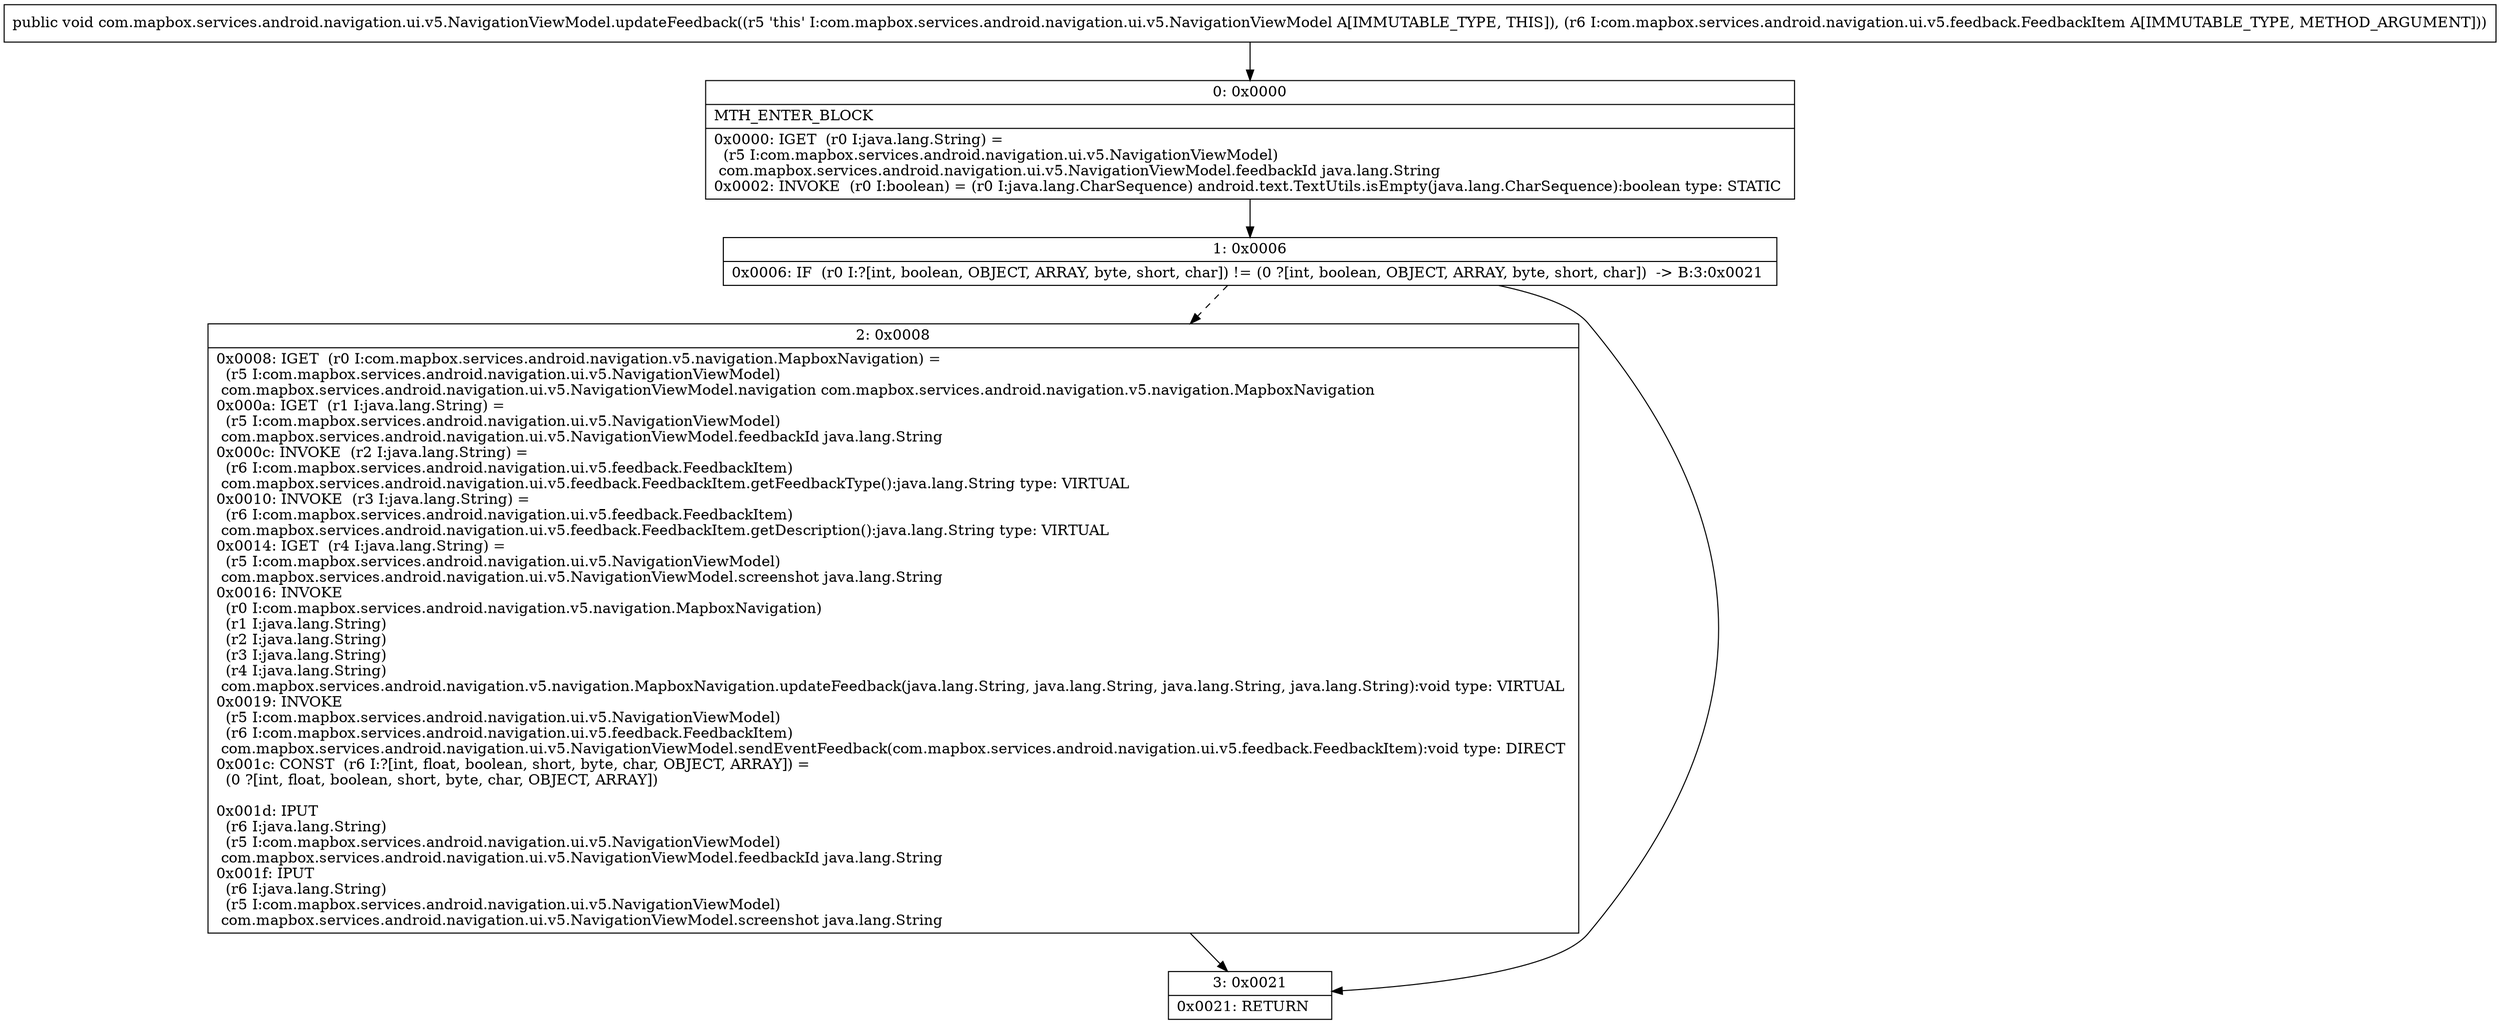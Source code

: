 digraph "CFG forcom.mapbox.services.android.navigation.ui.v5.NavigationViewModel.updateFeedback(Lcom\/mapbox\/services\/android\/navigation\/ui\/v5\/feedback\/FeedbackItem;)V" {
Node_0 [shape=record,label="{0\:\ 0x0000|MTH_ENTER_BLOCK\l|0x0000: IGET  (r0 I:java.lang.String) = \l  (r5 I:com.mapbox.services.android.navigation.ui.v5.NavigationViewModel)\l com.mapbox.services.android.navigation.ui.v5.NavigationViewModel.feedbackId java.lang.String \l0x0002: INVOKE  (r0 I:boolean) = (r0 I:java.lang.CharSequence) android.text.TextUtils.isEmpty(java.lang.CharSequence):boolean type: STATIC \l}"];
Node_1 [shape=record,label="{1\:\ 0x0006|0x0006: IF  (r0 I:?[int, boolean, OBJECT, ARRAY, byte, short, char]) != (0 ?[int, boolean, OBJECT, ARRAY, byte, short, char])  \-\> B:3:0x0021 \l}"];
Node_2 [shape=record,label="{2\:\ 0x0008|0x0008: IGET  (r0 I:com.mapbox.services.android.navigation.v5.navigation.MapboxNavigation) = \l  (r5 I:com.mapbox.services.android.navigation.ui.v5.NavigationViewModel)\l com.mapbox.services.android.navigation.ui.v5.NavigationViewModel.navigation com.mapbox.services.android.navigation.v5.navigation.MapboxNavigation \l0x000a: IGET  (r1 I:java.lang.String) = \l  (r5 I:com.mapbox.services.android.navigation.ui.v5.NavigationViewModel)\l com.mapbox.services.android.navigation.ui.v5.NavigationViewModel.feedbackId java.lang.String \l0x000c: INVOKE  (r2 I:java.lang.String) = \l  (r6 I:com.mapbox.services.android.navigation.ui.v5.feedback.FeedbackItem)\l com.mapbox.services.android.navigation.ui.v5.feedback.FeedbackItem.getFeedbackType():java.lang.String type: VIRTUAL \l0x0010: INVOKE  (r3 I:java.lang.String) = \l  (r6 I:com.mapbox.services.android.navigation.ui.v5.feedback.FeedbackItem)\l com.mapbox.services.android.navigation.ui.v5.feedback.FeedbackItem.getDescription():java.lang.String type: VIRTUAL \l0x0014: IGET  (r4 I:java.lang.String) = \l  (r5 I:com.mapbox.services.android.navigation.ui.v5.NavigationViewModel)\l com.mapbox.services.android.navigation.ui.v5.NavigationViewModel.screenshot java.lang.String \l0x0016: INVOKE  \l  (r0 I:com.mapbox.services.android.navigation.v5.navigation.MapboxNavigation)\l  (r1 I:java.lang.String)\l  (r2 I:java.lang.String)\l  (r3 I:java.lang.String)\l  (r4 I:java.lang.String)\l com.mapbox.services.android.navigation.v5.navigation.MapboxNavigation.updateFeedback(java.lang.String, java.lang.String, java.lang.String, java.lang.String):void type: VIRTUAL \l0x0019: INVOKE  \l  (r5 I:com.mapbox.services.android.navigation.ui.v5.NavigationViewModel)\l  (r6 I:com.mapbox.services.android.navigation.ui.v5.feedback.FeedbackItem)\l com.mapbox.services.android.navigation.ui.v5.NavigationViewModel.sendEventFeedback(com.mapbox.services.android.navigation.ui.v5.feedback.FeedbackItem):void type: DIRECT \l0x001c: CONST  (r6 I:?[int, float, boolean, short, byte, char, OBJECT, ARRAY]) = \l  (0 ?[int, float, boolean, short, byte, char, OBJECT, ARRAY])\l \l0x001d: IPUT  \l  (r6 I:java.lang.String)\l  (r5 I:com.mapbox.services.android.navigation.ui.v5.NavigationViewModel)\l com.mapbox.services.android.navigation.ui.v5.NavigationViewModel.feedbackId java.lang.String \l0x001f: IPUT  \l  (r6 I:java.lang.String)\l  (r5 I:com.mapbox.services.android.navigation.ui.v5.NavigationViewModel)\l com.mapbox.services.android.navigation.ui.v5.NavigationViewModel.screenshot java.lang.String \l}"];
Node_3 [shape=record,label="{3\:\ 0x0021|0x0021: RETURN   \l}"];
MethodNode[shape=record,label="{public void com.mapbox.services.android.navigation.ui.v5.NavigationViewModel.updateFeedback((r5 'this' I:com.mapbox.services.android.navigation.ui.v5.NavigationViewModel A[IMMUTABLE_TYPE, THIS]), (r6 I:com.mapbox.services.android.navigation.ui.v5.feedback.FeedbackItem A[IMMUTABLE_TYPE, METHOD_ARGUMENT])) }"];
MethodNode -> Node_0;
Node_0 -> Node_1;
Node_1 -> Node_2[style=dashed];
Node_1 -> Node_3;
Node_2 -> Node_3;
}

